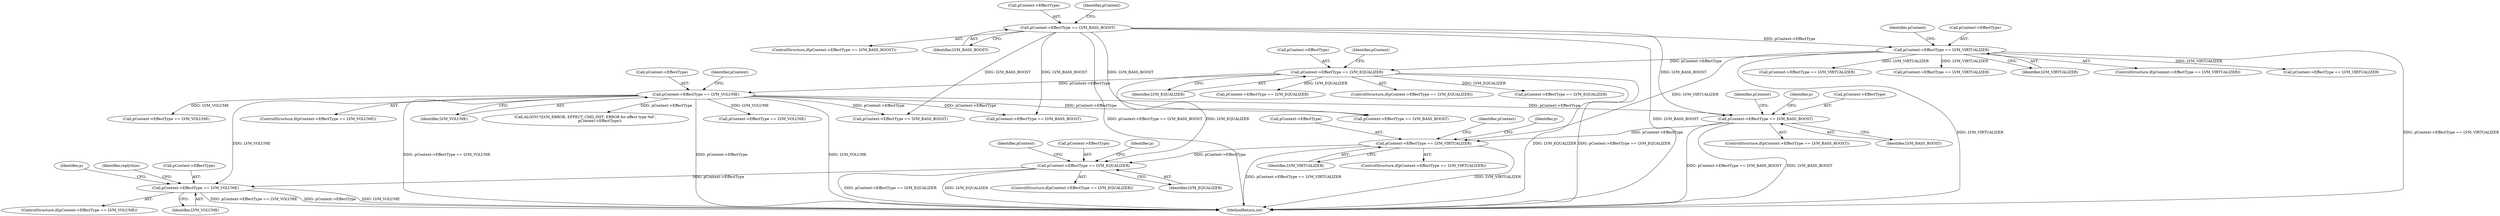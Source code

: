 digraph "0_Android_aeea52da00d210587fb3ed895de3d5f2e0264c88_4@pointer" {
"1000475" [label="(Call,pContext->EffectType == LVM_VOLUME)"];
"1000450" [label="(Call,pContext->EffectType == LVM_EQUALIZER)"];
"1000423" [label="(Call,pContext->EffectType == LVM_VIRTUALIZER)"];
"1000398" [label="(Call,pContext->EffectType == LVM_BASS_BOOST)"];
"1000146" [label="(Call,pContext->EffectType == LVM_VOLUME)"];
"1000139" [label="(Call,pContext->EffectType == LVM_EQUALIZER)"];
"1000132" [label="(Call,pContext->EffectType == LVM_VIRTUALIZER)"];
"1000125" [label="(Call,pContext->EffectType == LVM_BASS_BOOST)"];
"1000139" [label="(Call,pContext->EffectType == LVM_EQUALIZER)"];
"1000126" [label="(Call,pContext->EffectType)"];
"1000503" [label="(Identifier,replySize)"];
"1000196" [label="(Call,pContext->EffectType == LVM_BASS_BOOST)"];
"1000427" [label="(Identifier,LVM_VIRTUALIZER)"];
"1000475" [label="(Call,pContext->EffectType == LVM_VOLUME)"];
"1000424" [label="(Call,pContext->EffectType)"];
"1000422" [label="(ControlStructure,if(pContext->EffectType == LVM_VIRTUALIZER))"];
"1000143" [label="(Identifier,LVM_EQUALIZER)"];
"1000398" [label="(Call,pContext->EffectType == LVM_BASS_BOOST)"];
"1000483" [label="(Identifier,p)"];
"1000687" [label="(Call,pContext->EffectType == LVM_EQUALIZER)"];
"1000206" [label="(Call,pContext->EffectType == LVM_VIRTUALIZER)"];
"1000458" [label="(Identifier,p)"];
"1000141" [label="(Identifier,pContext)"];
"1000140" [label="(Call,pContext->EffectType)"];
"1000181" [label="(Call,ALOGV(\"\tLVM_ERROR, EFFECT_CMD_INIT: ERROR for effect type %d\",\n                         pContext->EffectType))"];
"1000751" [label="(Call,pContext->EffectType == LVM_VOLUME)"];
"1000474" [label="(ControlStructure,if(pContext->EffectType == LVM_VOLUME))"];
"1000406" [label="(Identifier,p)"];
"1000596" [label="(Call,pContext->EffectType == LVM_VIRTUALIZER)"];
"1000479" [label="(Identifier,LVM_VOLUME)"];
"1000449" [label="(ControlStructure,if(pContext->EffectType == LVM_EQUALIZER))"];
"1000147" [label="(Call,pContext->EffectType)"];
"1000138" [label="(ControlStructure,if(pContext->EffectType == LVM_EQUALIZER))"];
"1000148" [label="(Identifier,pContext)"];
"1000216" [label="(Call,pContext->EffectType == LVM_EQUALIZER)"];
"1000136" [label="(Identifier,LVM_VIRTUALIZER)"];
"1000477" [label="(Identifier,pContext)"];
"1000146" [label="(Call,pContext->EffectType == LVM_VOLUME)"];
"1000452" [label="(Identifier,pContext)"];
"1000124" [label="(ControlStructure,if(pContext->EffectType == LVM_BASS_BOOST))"];
"1000129" [label="(Identifier,LVM_BASS_BOOST)"];
"1000402" [label="(Identifier,LVM_BASS_BOOST)"];
"1000133" [label="(Call,pContext->EffectType)"];
"1000131" [label="(ControlStructure,if(pContext->EffectType == LVM_VIRTUALIZER))"];
"1000125" [label="(Call,pContext->EffectType == LVM_BASS_BOOST)"];
"1000423" [label="(Call,pContext->EffectType == LVM_VIRTUALIZER)"];
"1000476" [label="(Call,pContext->EffectType)"];
"1000451" [label="(Call,pContext->EffectType)"];
"1000397" [label="(ControlStructure,if(pContext->EffectType == LVM_BASS_BOOST))"];
"1000992" [label="(Call,pContext->EffectType == LVM_VIRTUALIZER)"];
"1000454" [label="(Identifier,LVM_EQUALIZER)"];
"1000399" [label="(Call,pContext->EffectType)"];
"1000154" [label="(Identifier,pContext)"];
"1001260" [label="(MethodReturn,int)"];
"1000450" [label="(Call,pContext->EffectType == LVM_EQUALIZER)"];
"1000226" [label="(Call,pContext->EffectType == LVM_VOLUME)"];
"1000134" [label="(Identifier,pContext)"];
"1000132" [label="(Call,pContext->EffectType == LVM_VIRTUALIZER)"];
"1000516" [label="(Call,pContext->EffectType == LVM_BASS_BOOST)"];
"1000908" [label="(Call,pContext->EffectType == LVM_BASS_BOOST)"];
"1000145" [label="(ControlStructure,if(pContext->EffectType == LVM_VOLUME))"];
"1000150" [label="(Identifier,LVM_VOLUME)"];
"1000431" [label="(Identifier,p)"];
"1000425" [label="(Identifier,pContext)"];
"1000475" -> "1000474"  [label="AST: "];
"1000475" -> "1000479"  [label="CFG: "];
"1000476" -> "1000475"  [label="AST: "];
"1000479" -> "1000475"  [label="AST: "];
"1000483" -> "1000475"  [label="CFG: "];
"1000503" -> "1000475"  [label="CFG: "];
"1000475" -> "1001260"  [label="DDG: pContext->EffectType"];
"1000475" -> "1001260"  [label="DDG: LVM_VOLUME"];
"1000475" -> "1001260"  [label="DDG: pContext->EffectType == LVM_VOLUME"];
"1000450" -> "1000475"  [label="DDG: pContext->EffectType"];
"1000146" -> "1000475"  [label="DDG: LVM_VOLUME"];
"1000450" -> "1000449"  [label="AST: "];
"1000450" -> "1000454"  [label="CFG: "];
"1000451" -> "1000450"  [label="AST: "];
"1000454" -> "1000450"  [label="AST: "];
"1000458" -> "1000450"  [label="CFG: "];
"1000477" -> "1000450"  [label="CFG: "];
"1000450" -> "1001260"  [label="DDG: pContext->EffectType == LVM_EQUALIZER"];
"1000450" -> "1001260"  [label="DDG: LVM_EQUALIZER"];
"1000423" -> "1000450"  [label="DDG: pContext->EffectType"];
"1000139" -> "1000450"  [label="DDG: LVM_EQUALIZER"];
"1000423" -> "1000422"  [label="AST: "];
"1000423" -> "1000427"  [label="CFG: "];
"1000424" -> "1000423"  [label="AST: "];
"1000427" -> "1000423"  [label="AST: "];
"1000431" -> "1000423"  [label="CFG: "];
"1000452" -> "1000423"  [label="CFG: "];
"1000423" -> "1001260"  [label="DDG: LVM_VIRTUALIZER"];
"1000423" -> "1001260"  [label="DDG: pContext->EffectType == LVM_VIRTUALIZER"];
"1000398" -> "1000423"  [label="DDG: pContext->EffectType"];
"1000132" -> "1000423"  [label="DDG: LVM_VIRTUALIZER"];
"1000398" -> "1000397"  [label="AST: "];
"1000398" -> "1000402"  [label="CFG: "];
"1000399" -> "1000398"  [label="AST: "];
"1000402" -> "1000398"  [label="AST: "];
"1000406" -> "1000398"  [label="CFG: "];
"1000425" -> "1000398"  [label="CFG: "];
"1000398" -> "1001260"  [label="DDG: pContext->EffectType == LVM_BASS_BOOST"];
"1000398" -> "1001260"  [label="DDG: LVM_BASS_BOOST"];
"1000146" -> "1000398"  [label="DDG: pContext->EffectType"];
"1000125" -> "1000398"  [label="DDG: LVM_BASS_BOOST"];
"1000146" -> "1000145"  [label="AST: "];
"1000146" -> "1000150"  [label="CFG: "];
"1000147" -> "1000146"  [label="AST: "];
"1000150" -> "1000146"  [label="AST: "];
"1000154" -> "1000146"  [label="CFG: "];
"1000146" -> "1001260"  [label="DDG: LVM_VOLUME"];
"1000146" -> "1001260"  [label="DDG: pContext->EffectType == LVM_VOLUME"];
"1000146" -> "1001260"  [label="DDG: pContext->EffectType"];
"1000139" -> "1000146"  [label="DDG: pContext->EffectType"];
"1000146" -> "1000181"  [label="DDG: pContext->EffectType"];
"1000146" -> "1000196"  [label="DDG: pContext->EffectType"];
"1000146" -> "1000226"  [label="DDG: LVM_VOLUME"];
"1000146" -> "1000516"  [label="DDG: pContext->EffectType"];
"1000146" -> "1000751"  [label="DDG: LVM_VOLUME"];
"1000146" -> "1000908"  [label="DDG: pContext->EffectType"];
"1000139" -> "1000138"  [label="AST: "];
"1000139" -> "1000143"  [label="CFG: "];
"1000140" -> "1000139"  [label="AST: "];
"1000143" -> "1000139"  [label="AST: "];
"1000148" -> "1000139"  [label="CFG: "];
"1000139" -> "1001260"  [label="DDG: pContext->EffectType == LVM_EQUALIZER"];
"1000139" -> "1001260"  [label="DDG: LVM_EQUALIZER"];
"1000132" -> "1000139"  [label="DDG: pContext->EffectType"];
"1000139" -> "1000216"  [label="DDG: LVM_EQUALIZER"];
"1000139" -> "1000687"  [label="DDG: LVM_EQUALIZER"];
"1000132" -> "1000131"  [label="AST: "];
"1000132" -> "1000136"  [label="CFG: "];
"1000133" -> "1000132"  [label="AST: "];
"1000136" -> "1000132"  [label="AST: "];
"1000141" -> "1000132"  [label="CFG: "];
"1000132" -> "1001260"  [label="DDG: pContext->EffectType == LVM_VIRTUALIZER"];
"1000132" -> "1001260"  [label="DDG: LVM_VIRTUALIZER"];
"1000125" -> "1000132"  [label="DDG: pContext->EffectType"];
"1000132" -> "1000206"  [label="DDG: LVM_VIRTUALIZER"];
"1000132" -> "1000596"  [label="DDG: LVM_VIRTUALIZER"];
"1000132" -> "1000992"  [label="DDG: LVM_VIRTUALIZER"];
"1000125" -> "1000124"  [label="AST: "];
"1000125" -> "1000129"  [label="CFG: "];
"1000126" -> "1000125"  [label="AST: "];
"1000129" -> "1000125"  [label="AST: "];
"1000134" -> "1000125"  [label="CFG: "];
"1000125" -> "1001260"  [label="DDG: pContext->EffectType == LVM_BASS_BOOST"];
"1000125" -> "1001260"  [label="DDG: LVM_BASS_BOOST"];
"1000125" -> "1000196"  [label="DDG: LVM_BASS_BOOST"];
"1000125" -> "1000516"  [label="DDG: LVM_BASS_BOOST"];
"1000125" -> "1000908"  [label="DDG: LVM_BASS_BOOST"];
}
